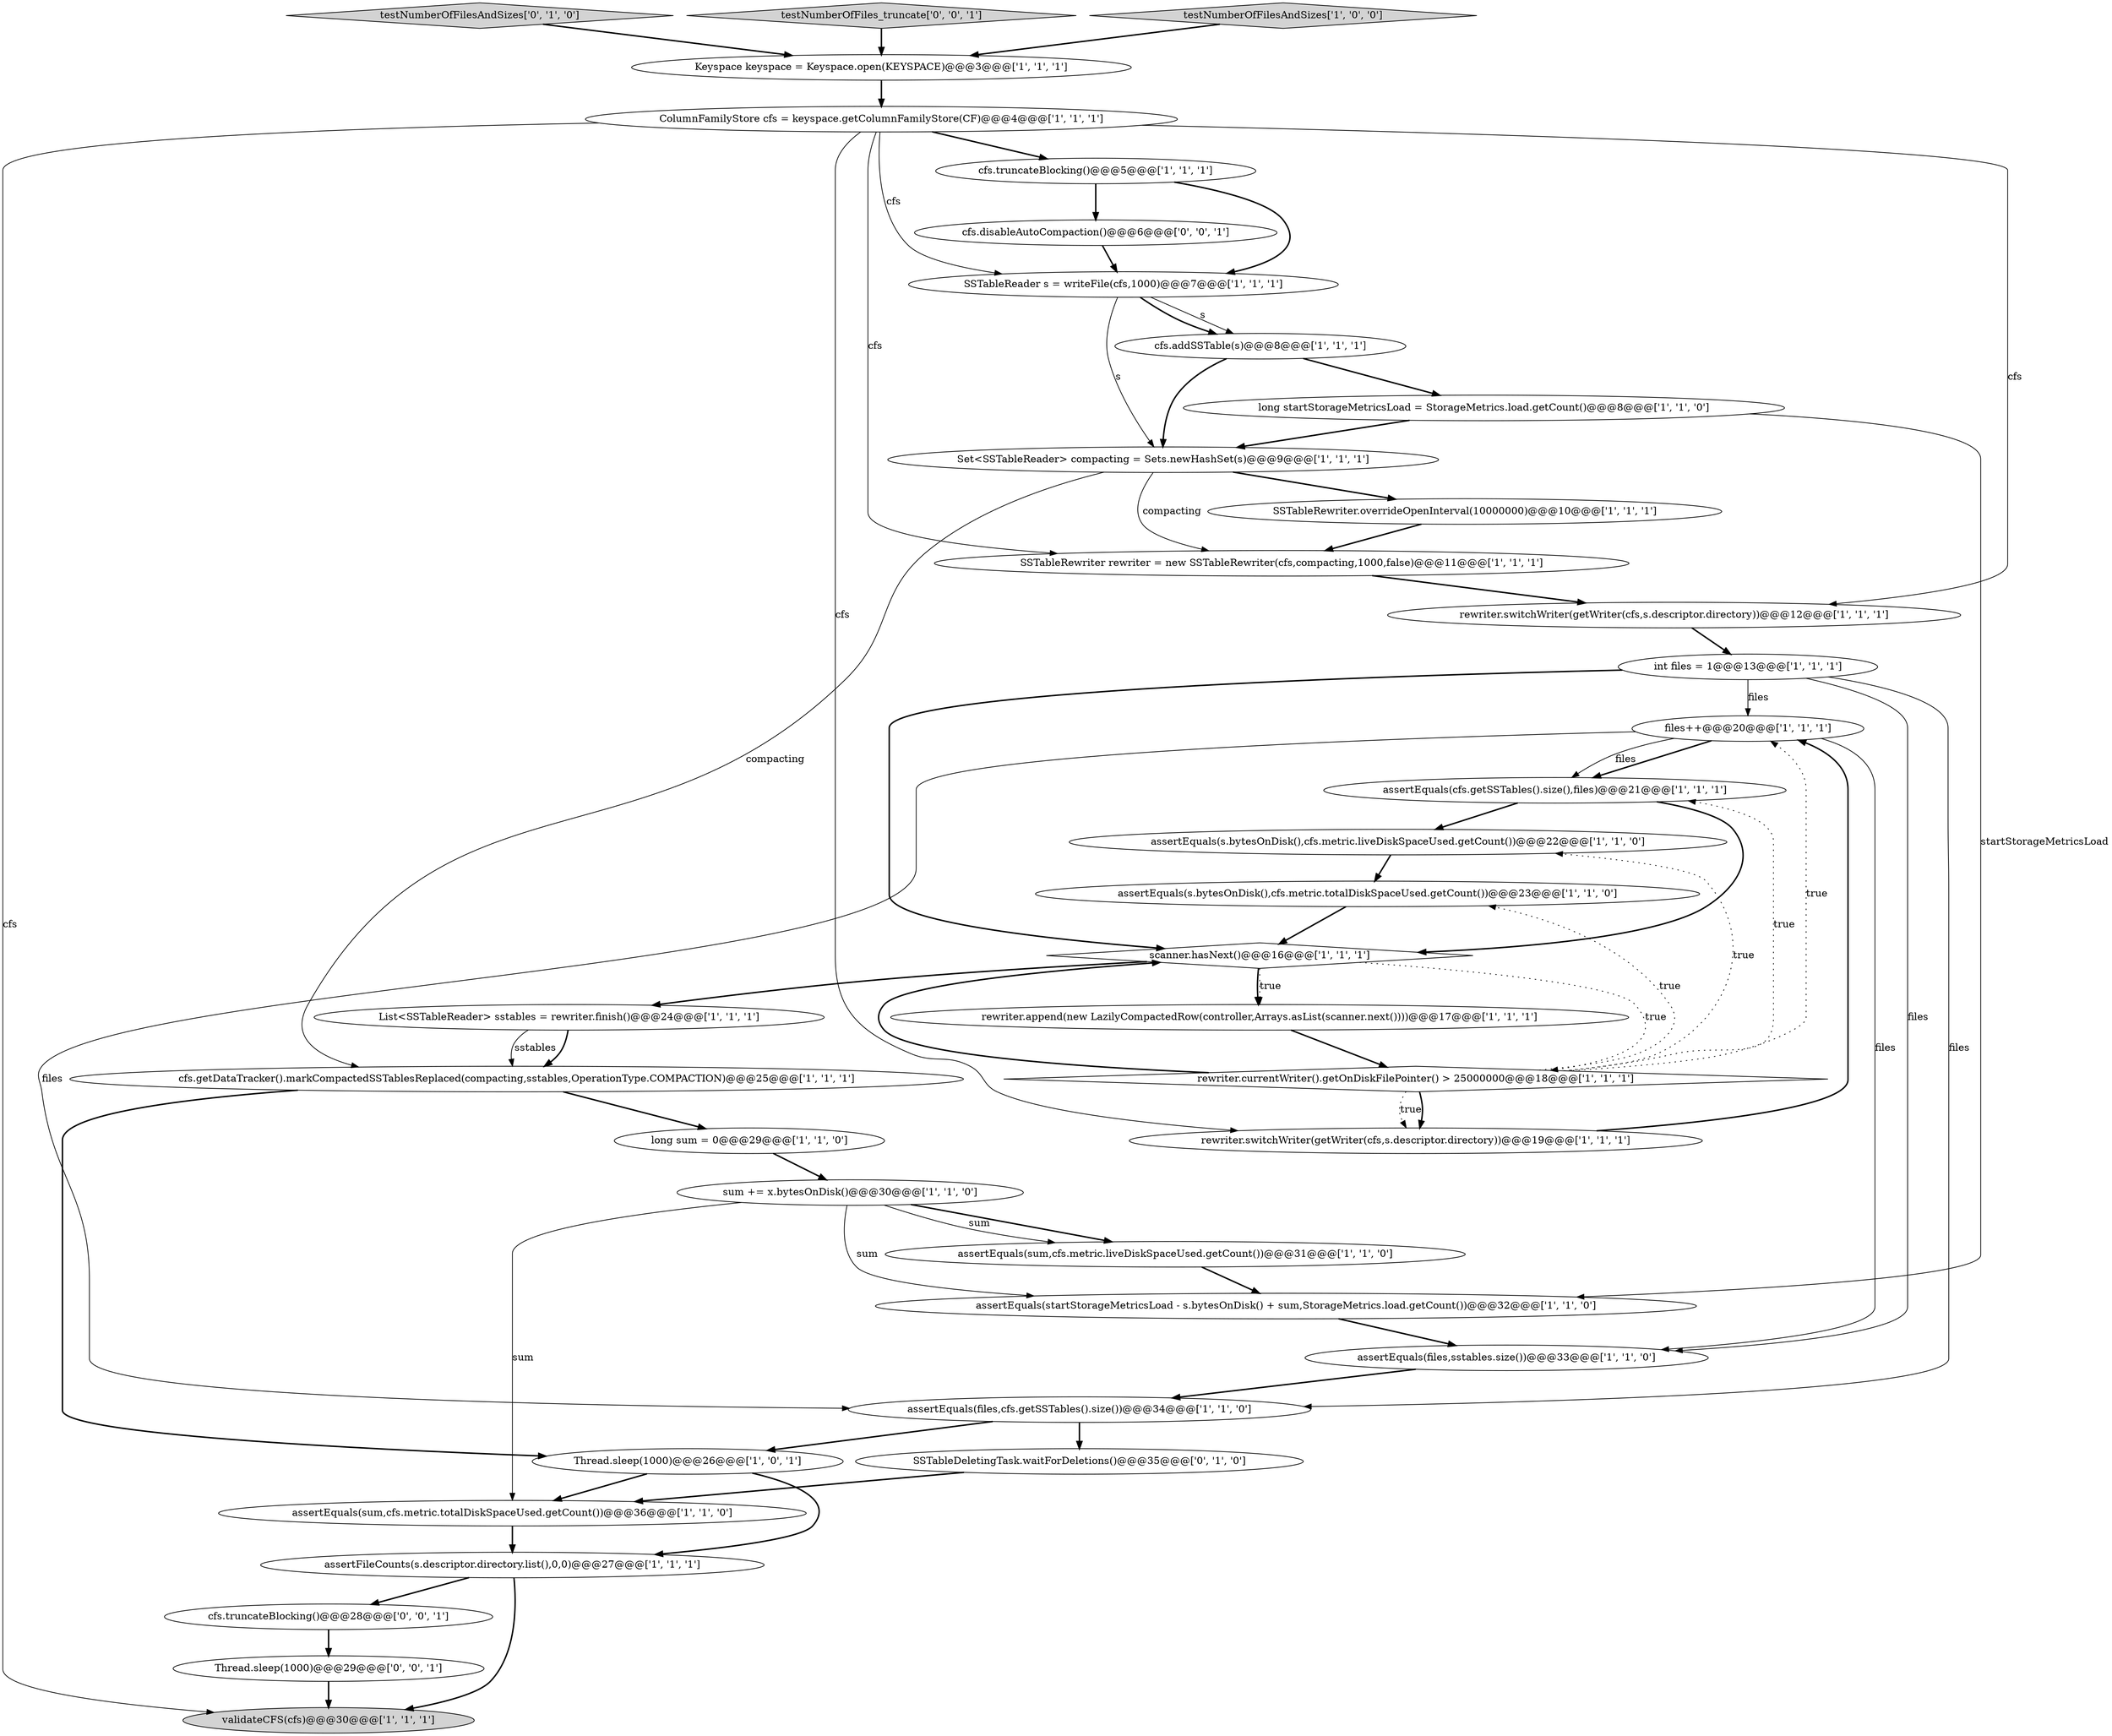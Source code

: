 digraph {
25 [style = filled, label = "SSTableRewriter.overrideOpenInterval(10000000)@@@10@@@['1', '1', '1']", fillcolor = white, shape = ellipse image = "AAA0AAABBB1BBB"];
12 [style = filled, label = "long startStorageMetricsLoad = StorageMetrics.load.getCount()@@@8@@@['1', '1', '0']", fillcolor = white, shape = ellipse image = "AAA0AAABBB1BBB"];
31 [style = filled, label = "assertEquals(files,cfs.getSSTables().size())@@@34@@@['1', '1', '0']", fillcolor = white, shape = ellipse image = "AAA0AAABBB1BBB"];
18 [style = filled, label = "sum += x.bytesOnDisk()@@@30@@@['1', '1', '0']", fillcolor = white, shape = ellipse image = "AAA0AAABBB1BBB"];
8 [style = filled, label = "files++@@@20@@@['1', '1', '1']", fillcolor = white, shape = ellipse image = "AAA0AAABBB1BBB"];
5 [style = filled, label = "rewriter.currentWriter().getOnDiskFilePointer() > 25000000@@@18@@@['1', '1', '1']", fillcolor = white, shape = diamond image = "AAA0AAABBB1BBB"];
33 [style = filled, label = "testNumberOfFilesAndSizes['0', '1', '0']", fillcolor = lightgray, shape = diamond image = "AAA0AAABBB2BBB"];
27 [style = filled, label = "cfs.getDataTracker().markCompactedSSTablesReplaced(compacting,sstables,OperationType.COMPACTION)@@@25@@@['1', '1', '1']", fillcolor = white, shape = ellipse image = "AAA0AAABBB1BBB"];
4 [style = filled, label = "Thread.sleep(1000)@@@26@@@['1', '0', '1']", fillcolor = white, shape = ellipse image = "AAA0AAABBB1BBB"];
19 [style = filled, label = "assertEquals(files,sstables.size())@@@33@@@['1', '1', '0']", fillcolor = white, shape = ellipse image = "AAA0AAABBB1BBB"];
10 [style = filled, label = "assertEquals(sum,cfs.metric.totalDiskSpaceUsed.getCount())@@@36@@@['1', '1', '0']", fillcolor = white, shape = ellipse image = "AAA0AAABBB1BBB"];
1 [style = filled, label = "assertEquals(s.bytesOnDisk(),cfs.metric.liveDiskSpaceUsed.getCount())@@@22@@@['1', '1', '0']", fillcolor = white, shape = ellipse image = "AAA0AAABBB1BBB"];
28 [style = filled, label = "validateCFS(cfs)@@@30@@@['1', '1', '1']", fillcolor = lightgray, shape = ellipse image = "AAA0AAABBB1BBB"];
9 [style = filled, label = "assertEquals(startStorageMetricsLoad - s.bytesOnDisk() + sum,StorageMetrics.load.getCount())@@@32@@@['1', '1', '0']", fillcolor = white, shape = ellipse image = "AAA0AAABBB1BBB"];
29 [style = filled, label = "rewriter.switchWriter(getWriter(cfs,s.descriptor.directory))@@@12@@@['1', '1', '1']", fillcolor = white, shape = ellipse image = "AAA0AAABBB1BBB"];
35 [style = filled, label = "testNumberOfFiles_truncate['0', '0', '1']", fillcolor = lightgray, shape = diamond image = "AAA0AAABBB3BBB"];
7 [style = filled, label = "cfs.addSSTable(s)@@@8@@@['1', '1', '1']", fillcolor = white, shape = ellipse image = "AAA0AAABBB1BBB"];
23 [style = filled, label = "assertEquals(s.bytesOnDisk(),cfs.metric.totalDiskSpaceUsed.getCount())@@@23@@@['1', '1', '0']", fillcolor = white, shape = ellipse image = "AAA0AAABBB1BBB"];
11 [style = filled, label = "Keyspace keyspace = Keyspace.open(KEYSPACE)@@@3@@@['1', '1', '1']", fillcolor = white, shape = ellipse image = "AAA0AAABBB1BBB"];
0 [style = filled, label = "assertEquals(cfs.getSSTables().size(),files)@@@21@@@['1', '1', '1']", fillcolor = white, shape = ellipse image = "AAA0AAABBB1BBB"];
20 [style = filled, label = "long sum = 0@@@29@@@['1', '1', '0']", fillcolor = white, shape = ellipse image = "AAA0AAABBB1BBB"];
16 [style = filled, label = "testNumberOfFilesAndSizes['1', '0', '0']", fillcolor = lightgray, shape = diamond image = "AAA0AAABBB1BBB"];
13 [style = filled, label = "int files = 1@@@13@@@['1', '1', '1']", fillcolor = white, shape = ellipse image = "AAA0AAABBB1BBB"];
32 [style = filled, label = "SSTableDeletingTask.waitForDeletions()@@@35@@@['0', '1', '0']", fillcolor = white, shape = ellipse image = "AAA0AAABBB2BBB"];
14 [style = filled, label = "Set<SSTableReader> compacting = Sets.newHashSet(s)@@@9@@@['1', '1', '1']", fillcolor = white, shape = ellipse image = "AAA0AAABBB1BBB"];
24 [style = filled, label = "ColumnFamilyStore cfs = keyspace.getColumnFamilyStore(CF)@@@4@@@['1', '1', '1']", fillcolor = white, shape = ellipse image = "AAA0AAABBB1BBB"];
34 [style = filled, label = "Thread.sleep(1000)@@@29@@@['0', '0', '1']", fillcolor = white, shape = ellipse image = "AAA0AAABBB3BBB"];
22 [style = filled, label = "SSTableReader s = writeFile(cfs,1000)@@@7@@@['1', '1', '1']", fillcolor = white, shape = ellipse image = "AAA0AAABBB1BBB"];
2 [style = filled, label = "rewriter.append(new LazilyCompactedRow(controller,Arrays.asList(scanner.next())))@@@17@@@['1', '1', '1']", fillcolor = white, shape = ellipse image = "AAA0AAABBB1BBB"];
15 [style = filled, label = "assertFileCounts(s.descriptor.directory.list(),0,0)@@@27@@@['1', '1', '1']", fillcolor = white, shape = ellipse image = "AAA0AAABBB1BBB"];
30 [style = filled, label = "scanner.hasNext()@@@16@@@['1', '1', '1']", fillcolor = white, shape = diamond image = "AAA0AAABBB1BBB"];
6 [style = filled, label = "rewriter.switchWriter(getWriter(cfs,s.descriptor.directory))@@@19@@@['1', '1', '1']", fillcolor = white, shape = ellipse image = "AAA0AAABBB1BBB"];
36 [style = filled, label = "cfs.truncateBlocking()@@@28@@@['0', '0', '1']", fillcolor = white, shape = ellipse image = "AAA0AAABBB3BBB"];
3 [style = filled, label = "assertEquals(sum,cfs.metric.liveDiskSpaceUsed.getCount())@@@31@@@['1', '1', '0']", fillcolor = white, shape = ellipse image = "AAA0AAABBB1BBB"];
17 [style = filled, label = "List<SSTableReader> sstables = rewriter.finish()@@@24@@@['1', '1', '1']", fillcolor = white, shape = ellipse image = "AAA0AAABBB1BBB"];
21 [style = filled, label = "SSTableRewriter rewriter = new SSTableRewriter(cfs,compacting,1000,false)@@@11@@@['1', '1', '1']", fillcolor = white, shape = ellipse image = "AAA0AAABBB1BBB"];
26 [style = filled, label = "cfs.truncateBlocking()@@@5@@@['1', '1', '1']", fillcolor = white, shape = ellipse image = "AAA0AAABBB1BBB"];
37 [style = filled, label = "cfs.disableAutoCompaction()@@@6@@@['0', '0', '1']", fillcolor = white, shape = ellipse image = "AAA0AAABBB3BBB"];
23->30 [style = bold, label=""];
18->3 [style = bold, label=""];
8->31 [style = solid, label="files"];
26->22 [style = bold, label=""];
9->19 [style = bold, label=""];
18->9 [style = solid, label="sum"];
29->13 [style = bold, label=""];
5->8 [style = dotted, label="true"];
8->19 [style = solid, label="files"];
5->0 [style = dotted, label="true"];
13->30 [style = bold, label=""];
17->27 [style = bold, label=""];
18->10 [style = solid, label="sum"];
34->28 [style = bold, label=""];
24->29 [style = solid, label="cfs"];
22->14 [style = solid, label="s"];
8->0 [style = bold, label=""];
27->4 [style = bold, label=""];
2->5 [style = bold, label=""];
12->14 [style = bold, label=""];
20->18 [style = bold, label=""];
33->11 [style = bold, label=""];
24->28 [style = solid, label="cfs"];
8->0 [style = solid, label="files"];
30->2 [style = bold, label=""];
14->21 [style = solid, label="compacting"];
17->27 [style = solid, label="sstables"];
1->23 [style = bold, label=""];
22->7 [style = solid, label="s"];
11->24 [style = bold, label=""];
6->8 [style = bold, label=""];
21->29 [style = bold, label=""];
0->1 [style = bold, label=""];
27->20 [style = bold, label=""];
31->32 [style = bold, label=""];
7->14 [style = bold, label=""];
25->21 [style = bold, label=""];
31->4 [style = bold, label=""];
15->28 [style = bold, label=""];
24->21 [style = solid, label="cfs"];
13->8 [style = solid, label="files"];
5->6 [style = dotted, label="true"];
13->19 [style = solid, label="files"];
7->12 [style = bold, label=""];
5->30 [style = bold, label=""];
32->10 [style = bold, label=""];
36->34 [style = bold, label=""];
22->7 [style = bold, label=""];
3->9 [style = bold, label=""];
15->36 [style = bold, label=""];
14->25 [style = bold, label=""];
24->6 [style = solid, label="cfs"];
14->27 [style = solid, label="compacting"];
4->10 [style = bold, label=""];
12->9 [style = solid, label="startStorageMetricsLoad"];
0->30 [style = bold, label=""];
30->2 [style = dotted, label="true"];
37->22 [style = bold, label=""];
10->15 [style = bold, label=""];
13->31 [style = solid, label="files"];
5->1 [style = dotted, label="true"];
35->11 [style = bold, label=""];
19->31 [style = bold, label=""];
26->37 [style = bold, label=""];
30->17 [style = bold, label=""];
4->15 [style = bold, label=""];
24->22 [style = solid, label="cfs"];
16->11 [style = bold, label=""];
24->26 [style = bold, label=""];
5->23 [style = dotted, label="true"];
5->6 [style = bold, label=""];
30->5 [style = dotted, label="true"];
18->3 [style = solid, label="sum"];
}
